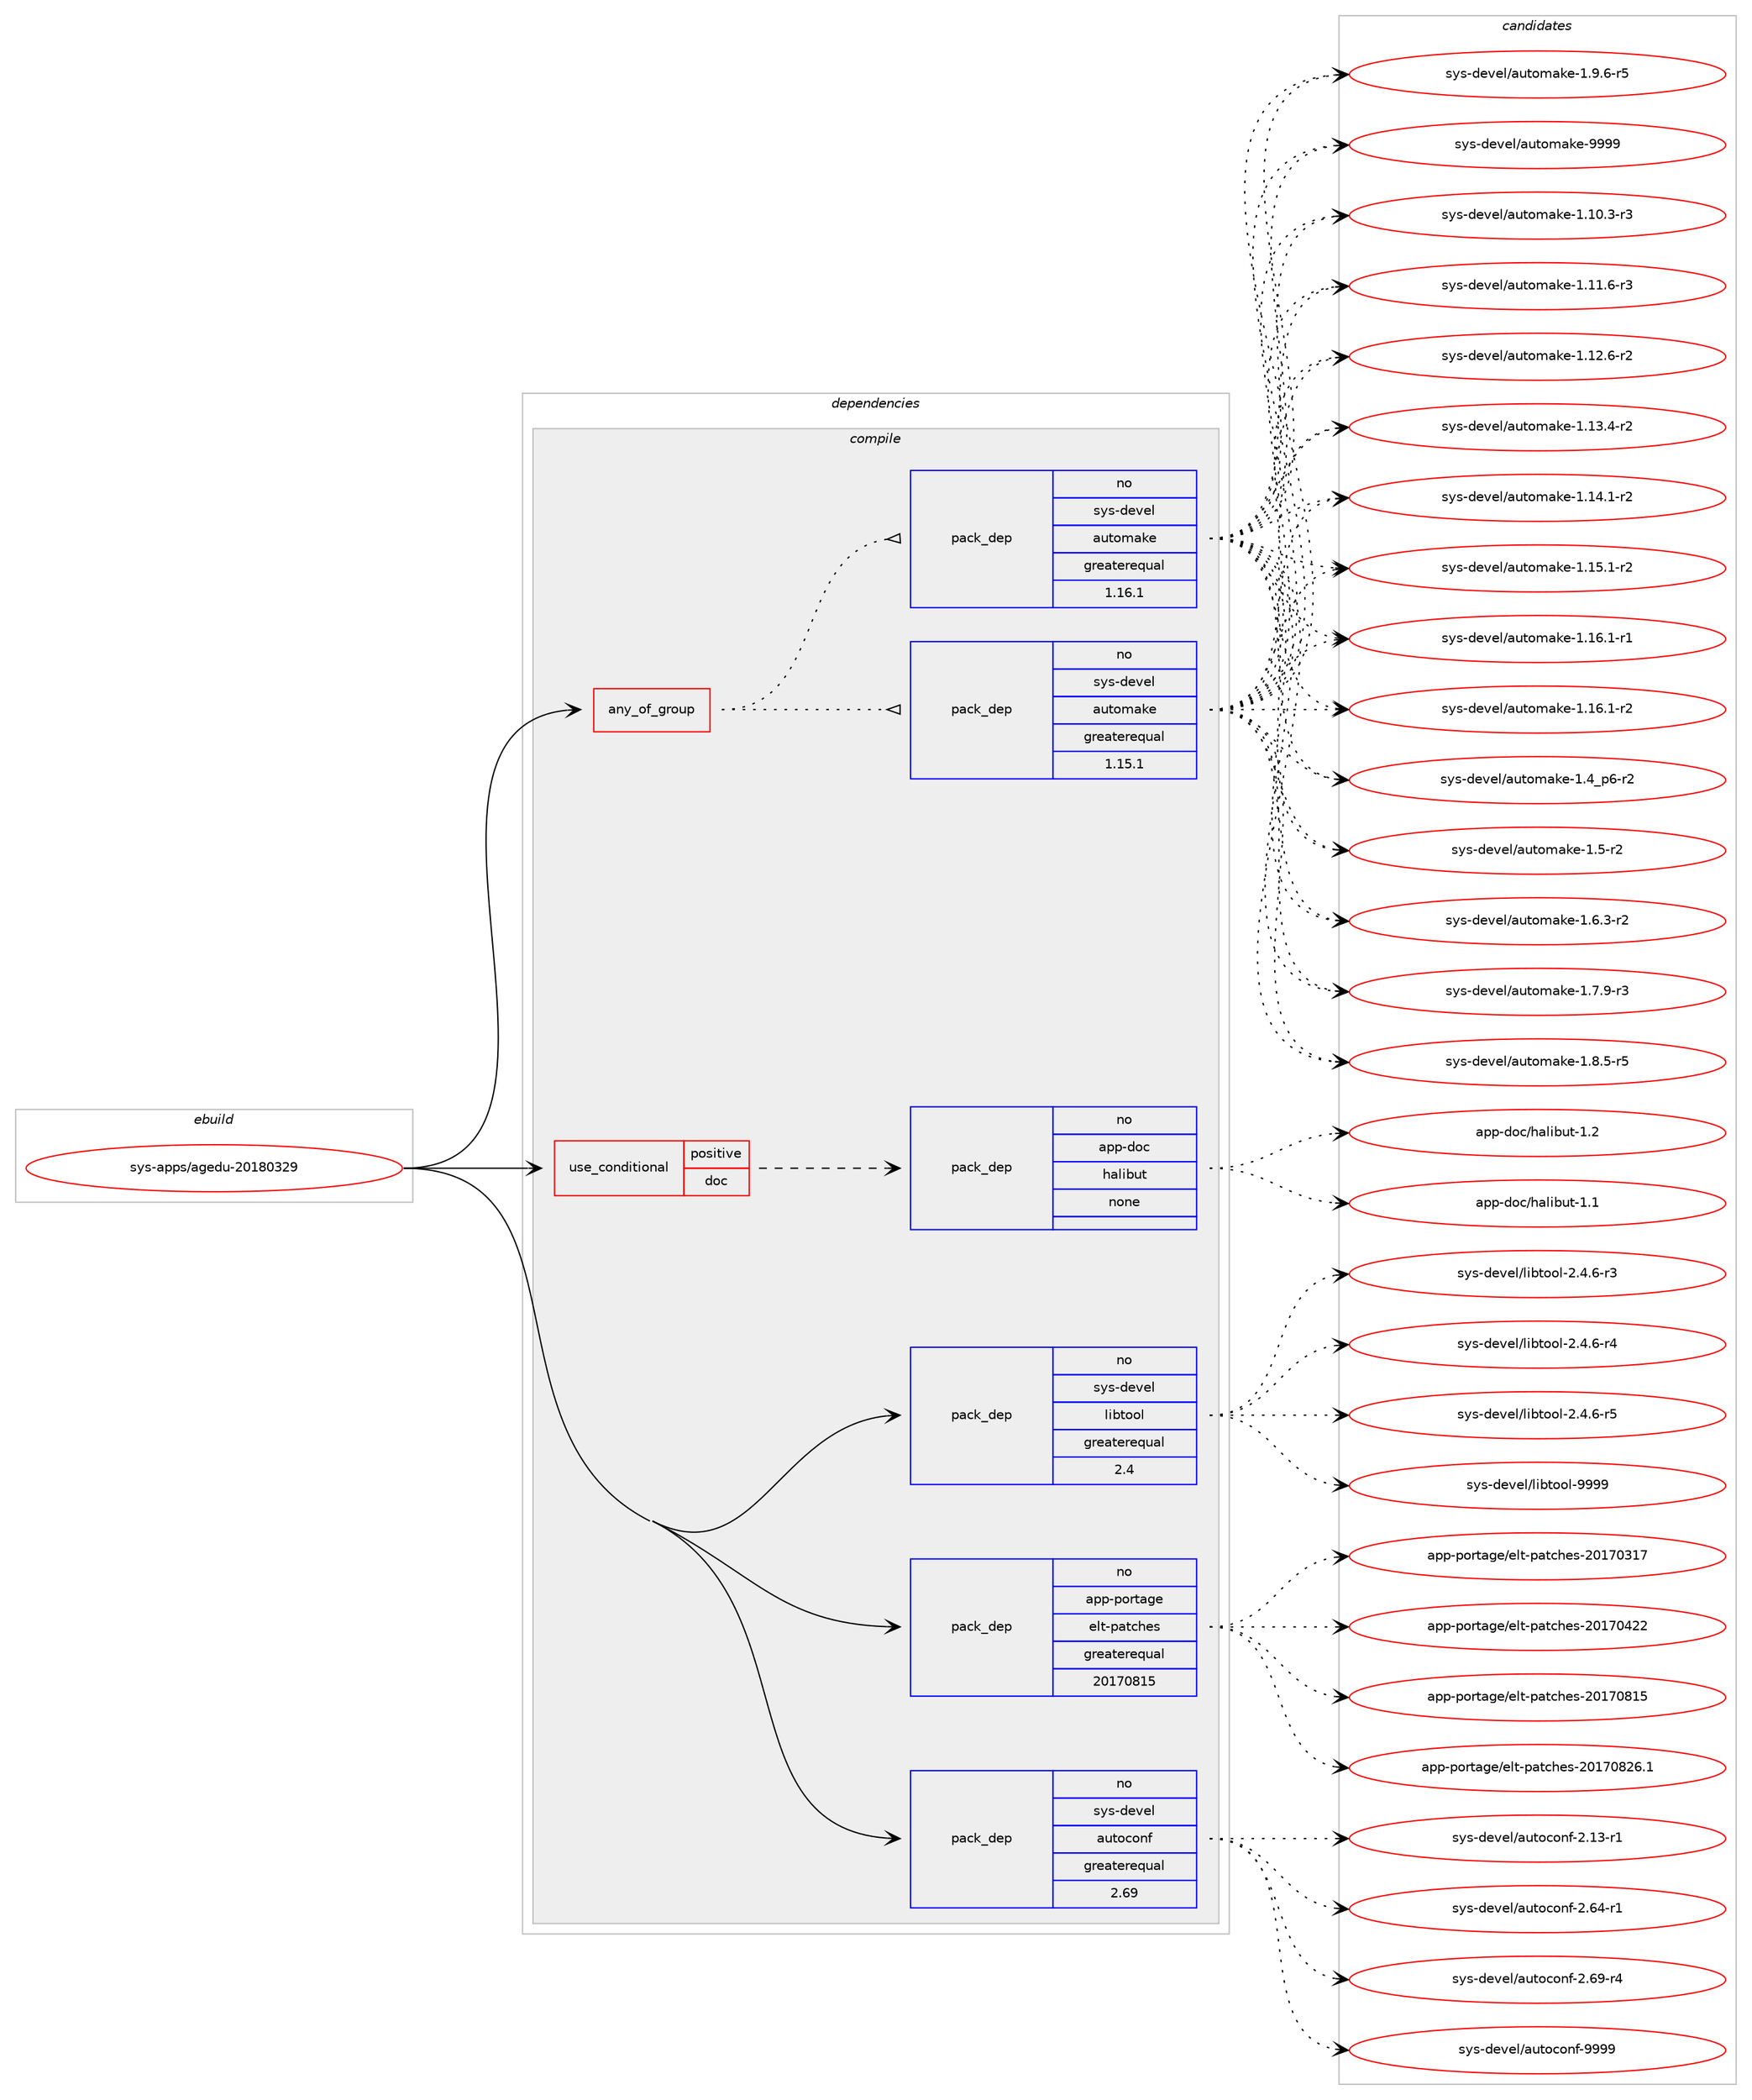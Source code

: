 digraph prolog {

# *************
# Graph options
# *************

newrank=true;
concentrate=true;
compound=true;
graph [rankdir=LR,fontname=Helvetica,fontsize=10,ranksep=1.5];#, ranksep=2.5, nodesep=0.2];
edge  [arrowhead=vee];
node  [fontname=Helvetica,fontsize=10];

# **********
# The ebuild
# **********

subgraph cluster_leftcol {
color=gray;
rank=same;
label=<<i>ebuild</i>>;
id [label="sys-apps/agedu-20180329", color=red, width=4, href="../sys-apps/agedu-20180329.svg"];
}

# ****************
# The dependencies
# ****************

subgraph cluster_midcol {
color=gray;
label=<<i>dependencies</i>>;
subgraph cluster_compile {
fillcolor="#eeeeee";
style=filled;
label=<<i>compile</i>>;
subgraph any14791 {
dependency873570 [label=<<TABLE BORDER="0" CELLBORDER="1" CELLSPACING="0" CELLPADDING="4"><TR><TD CELLPADDING="10">any_of_group</TD></TR></TABLE>>, shape=none, color=red];subgraph pack648008 {
dependency873571 [label=<<TABLE BORDER="0" CELLBORDER="1" CELLSPACING="0" CELLPADDING="4" WIDTH="220"><TR><TD ROWSPAN="6" CELLPADDING="30">pack_dep</TD></TR><TR><TD WIDTH="110">no</TD></TR><TR><TD>sys-devel</TD></TR><TR><TD>automake</TD></TR><TR><TD>greaterequal</TD></TR><TR><TD>1.16.1</TD></TR></TABLE>>, shape=none, color=blue];
}
dependency873570:e -> dependency873571:w [weight=20,style="dotted",arrowhead="oinv"];
subgraph pack648009 {
dependency873572 [label=<<TABLE BORDER="0" CELLBORDER="1" CELLSPACING="0" CELLPADDING="4" WIDTH="220"><TR><TD ROWSPAN="6" CELLPADDING="30">pack_dep</TD></TR><TR><TD WIDTH="110">no</TD></TR><TR><TD>sys-devel</TD></TR><TR><TD>automake</TD></TR><TR><TD>greaterequal</TD></TR><TR><TD>1.15.1</TD></TR></TABLE>>, shape=none, color=blue];
}
dependency873570:e -> dependency873572:w [weight=20,style="dotted",arrowhead="oinv"];
}
id:e -> dependency873570:w [weight=20,style="solid",arrowhead="vee"];
subgraph cond210259 {
dependency873573 [label=<<TABLE BORDER="0" CELLBORDER="1" CELLSPACING="0" CELLPADDING="4"><TR><TD ROWSPAN="3" CELLPADDING="10">use_conditional</TD></TR><TR><TD>positive</TD></TR><TR><TD>doc</TD></TR></TABLE>>, shape=none, color=red];
subgraph pack648010 {
dependency873574 [label=<<TABLE BORDER="0" CELLBORDER="1" CELLSPACING="0" CELLPADDING="4" WIDTH="220"><TR><TD ROWSPAN="6" CELLPADDING="30">pack_dep</TD></TR><TR><TD WIDTH="110">no</TD></TR><TR><TD>app-doc</TD></TR><TR><TD>halibut</TD></TR><TR><TD>none</TD></TR><TR><TD></TD></TR></TABLE>>, shape=none, color=blue];
}
dependency873573:e -> dependency873574:w [weight=20,style="dashed",arrowhead="vee"];
}
id:e -> dependency873573:w [weight=20,style="solid",arrowhead="vee"];
subgraph pack648011 {
dependency873575 [label=<<TABLE BORDER="0" CELLBORDER="1" CELLSPACING="0" CELLPADDING="4" WIDTH="220"><TR><TD ROWSPAN="6" CELLPADDING="30">pack_dep</TD></TR><TR><TD WIDTH="110">no</TD></TR><TR><TD>app-portage</TD></TR><TR><TD>elt-patches</TD></TR><TR><TD>greaterequal</TD></TR><TR><TD>20170815</TD></TR></TABLE>>, shape=none, color=blue];
}
id:e -> dependency873575:w [weight=20,style="solid",arrowhead="vee"];
subgraph pack648012 {
dependency873576 [label=<<TABLE BORDER="0" CELLBORDER="1" CELLSPACING="0" CELLPADDING="4" WIDTH="220"><TR><TD ROWSPAN="6" CELLPADDING="30">pack_dep</TD></TR><TR><TD WIDTH="110">no</TD></TR><TR><TD>sys-devel</TD></TR><TR><TD>autoconf</TD></TR><TR><TD>greaterequal</TD></TR><TR><TD>2.69</TD></TR></TABLE>>, shape=none, color=blue];
}
id:e -> dependency873576:w [weight=20,style="solid",arrowhead="vee"];
subgraph pack648013 {
dependency873577 [label=<<TABLE BORDER="0" CELLBORDER="1" CELLSPACING="0" CELLPADDING="4" WIDTH="220"><TR><TD ROWSPAN="6" CELLPADDING="30">pack_dep</TD></TR><TR><TD WIDTH="110">no</TD></TR><TR><TD>sys-devel</TD></TR><TR><TD>libtool</TD></TR><TR><TD>greaterequal</TD></TR><TR><TD>2.4</TD></TR></TABLE>>, shape=none, color=blue];
}
id:e -> dependency873577:w [weight=20,style="solid",arrowhead="vee"];
}
subgraph cluster_compileandrun {
fillcolor="#eeeeee";
style=filled;
label=<<i>compile and run</i>>;
}
subgraph cluster_run {
fillcolor="#eeeeee";
style=filled;
label=<<i>run</i>>;
}
}

# **************
# The candidates
# **************

subgraph cluster_choices {
rank=same;
color=gray;
label=<<i>candidates</i>>;

subgraph choice648008 {
color=black;
nodesep=1;
choice11512111545100101118101108479711711611110997107101454946494846514511451 [label="sys-devel/automake-1.10.3-r3", color=red, width=4,href="../sys-devel/automake-1.10.3-r3.svg"];
choice11512111545100101118101108479711711611110997107101454946494946544511451 [label="sys-devel/automake-1.11.6-r3", color=red, width=4,href="../sys-devel/automake-1.11.6-r3.svg"];
choice11512111545100101118101108479711711611110997107101454946495046544511450 [label="sys-devel/automake-1.12.6-r2", color=red, width=4,href="../sys-devel/automake-1.12.6-r2.svg"];
choice11512111545100101118101108479711711611110997107101454946495146524511450 [label="sys-devel/automake-1.13.4-r2", color=red, width=4,href="../sys-devel/automake-1.13.4-r2.svg"];
choice11512111545100101118101108479711711611110997107101454946495246494511450 [label="sys-devel/automake-1.14.1-r2", color=red, width=4,href="../sys-devel/automake-1.14.1-r2.svg"];
choice11512111545100101118101108479711711611110997107101454946495346494511450 [label="sys-devel/automake-1.15.1-r2", color=red, width=4,href="../sys-devel/automake-1.15.1-r2.svg"];
choice11512111545100101118101108479711711611110997107101454946495446494511449 [label="sys-devel/automake-1.16.1-r1", color=red, width=4,href="../sys-devel/automake-1.16.1-r1.svg"];
choice11512111545100101118101108479711711611110997107101454946495446494511450 [label="sys-devel/automake-1.16.1-r2", color=red, width=4,href="../sys-devel/automake-1.16.1-r2.svg"];
choice115121115451001011181011084797117116111109971071014549465295112544511450 [label="sys-devel/automake-1.4_p6-r2", color=red, width=4,href="../sys-devel/automake-1.4_p6-r2.svg"];
choice11512111545100101118101108479711711611110997107101454946534511450 [label="sys-devel/automake-1.5-r2", color=red, width=4,href="../sys-devel/automake-1.5-r2.svg"];
choice115121115451001011181011084797117116111109971071014549465446514511450 [label="sys-devel/automake-1.6.3-r2", color=red, width=4,href="../sys-devel/automake-1.6.3-r2.svg"];
choice115121115451001011181011084797117116111109971071014549465546574511451 [label="sys-devel/automake-1.7.9-r3", color=red, width=4,href="../sys-devel/automake-1.7.9-r3.svg"];
choice115121115451001011181011084797117116111109971071014549465646534511453 [label="sys-devel/automake-1.8.5-r5", color=red, width=4,href="../sys-devel/automake-1.8.5-r5.svg"];
choice115121115451001011181011084797117116111109971071014549465746544511453 [label="sys-devel/automake-1.9.6-r5", color=red, width=4,href="../sys-devel/automake-1.9.6-r5.svg"];
choice115121115451001011181011084797117116111109971071014557575757 [label="sys-devel/automake-9999", color=red, width=4,href="../sys-devel/automake-9999.svg"];
dependency873571:e -> choice11512111545100101118101108479711711611110997107101454946494846514511451:w [style=dotted,weight="100"];
dependency873571:e -> choice11512111545100101118101108479711711611110997107101454946494946544511451:w [style=dotted,weight="100"];
dependency873571:e -> choice11512111545100101118101108479711711611110997107101454946495046544511450:w [style=dotted,weight="100"];
dependency873571:e -> choice11512111545100101118101108479711711611110997107101454946495146524511450:w [style=dotted,weight="100"];
dependency873571:e -> choice11512111545100101118101108479711711611110997107101454946495246494511450:w [style=dotted,weight="100"];
dependency873571:e -> choice11512111545100101118101108479711711611110997107101454946495346494511450:w [style=dotted,weight="100"];
dependency873571:e -> choice11512111545100101118101108479711711611110997107101454946495446494511449:w [style=dotted,weight="100"];
dependency873571:e -> choice11512111545100101118101108479711711611110997107101454946495446494511450:w [style=dotted,weight="100"];
dependency873571:e -> choice115121115451001011181011084797117116111109971071014549465295112544511450:w [style=dotted,weight="100"];
dependency873571:e -> choice11512111545100101118101108479711711611110997107101454946534511450:w [style=dotted,weight="100"];
dependency873571:e -> choice115121115451001011181011084797117116111109971071014549465446514511450:w [style=dotted,weight="100"];
dependency873571:e -> choice115121115451001011181011084797117116111109971071014549465546574511451:w [style=dotted,weight="100"];
dependency873571:e -> choice115121115451001011181011084797117116111109971071014549465646534511453:w [style=dotted,weight="100"];
dependency873571:e -> choice115121115451001011181011084797117116111109971071014549465746544511453:w [style=dotted,weight="100"];
dependency873571:e -> choice115121115451001011181011084797117116111109971071014557575757:w [style=dotted,weight="100"];
}
subgraph choice648009 {
color=black;
nodesep=1;
choice11512111545100101118101108479711711611110997107101454946494846514511451 [label="sys-devel/automake-1.10.3-r3", color=red, width=4,href="../sys-devel/automake-1.10.3-r3.svg"];
choice11512111545100101118101108479711711611110997107101454946494946544511451 [label="sys-devel/automake-1.11.6-r3", color=red, width=4,href="../sys-devel/automake-1.11.6-r3.svg"];
choice11512111545100101118101108479711711611110997107101454946495046544511450 [label="sys-devel/automake-1.12.6-r2", color=red, width=4,href="../sys-devel/automake-1.12.6-r2.svg"];
choice11512111545100101118101108479711711611110997107101454946495146524511450 [label="sys-devel/automake-1.13.4-r2", color=red, width=4,href="../sys-devel/automake-1.13.4-r2.svg"];
choice11512111545100101118101108479711711611110997107101454946495246494511450 [label="sys-devel/automake-1.14.1-r2", color=red, width=4,href="../sys-devel/automake-1.14.1-r2.svg"];
choice11512111545100101118101108479711711611110997107101454946495346494511450 [label="sys-devel/automake-1.15.1-r2", color=red, width=4,href="../sys-devel/automake-1.15.1-r2.svg"];
choice11512111545100101118101108479711711611110997107101454946495446494511449 [label="sys-devel/automake-1.16.1-r1", color=red, width=4,href="../sys-devel/automake-1.16.1-r1.svg"];
choice11512111545100101118101108479711711611110997107101454946495446494511450 [label="sys-devel/automake-1.16.1-r2", color=red, width=4,href="../sys-devel/automake-1.16.1-r2.svg"];
choice115121115451001011181011084797117116111109971071014549465295112544511450 [label="sys-devel/automake-1.4_p6-r2", color=red, width=4,href="../sys-devel/automake-1.4_p6-r2.svg"];
choice11512111545100101118101108479711711611110997107101454946534511450 [label="sys-devel/automake-1.5-r2", color=red, width=4,href="../sys-devel/automake-1.5-r2.svg"];
choice115121115451001011181011084797117116111109971071014549465446514511450 [label="sys-devel/automake-1.6.3-r2", color=red, width=4,href="../sys-devel/automake-1.6.3-r2.svg"];
choice115121115451001011181011084797117116111109971071014549465546574511451 [label="sys-devel/automake-1.7.9-r3", color=red, width=4,href="../sys-devel/automake-1.7.9-r3.svg"];
choice115121115451001011181011084797117116111109971071014549465646534511453 [label="sys-devel/automake-1.8.5-r5", color=red, width=4,href="../sys-devel/automake-1.8.5-r5.svg"];
choice115121115451001011181011084797117116111109971071014549465746544511453 [label="sys-devel/automake-1.9.6-r5", color=red, width=4,href="../sys-devel/automake-1.9.6-r5.svg"];
choice115121115451001011181011084797117116111109971071014557575757 [label="sys-devel/automake-9999", color=red, width=4,href="../sys-devel/automake-9999.svg"];
dependency873572:e -> choice11512111545100101118101108479711711611110997107101454946494846514511451:w [style=dotted,weight="100"];
dependency873572:e -> choice11512111545100101118101108479711711611110997107101454946494946544511451:w [style=dotted,weight="100"];
dependency873572:e -> choice11512111545100101118101108479711711611110997107101454946495046544511450:w [style=dotted,weight="100"];
dependency873572:e -> choice11512111545100101118101108479711711611110997107101454946495146524511450:w [style=dotted,weight="100"];
dependency873572:e -> choice11512111545100101118101108479711711611110997107101454946495246494511450:w [style=dotted,weight="100"];
dependency873572:e -> choice11512111545100101118101108479711711611110997107101454946495346494511450:w [style=dotted,weight="100"];
dependency873572:e -> choice11512111545100101118101108479711711611110997107101454946495446494511449:w [style=dotted,weight="100"];
dependency873572:e -> choice11512111545100101118101108479711711611110997107101454946495446494511450:w [style=dotted,weight="100"];
dependency873572:e -> choice115121115451001011181011084797117116111109971071014549465295112544511450:w [style=dotted,weight="100"];
dependency873572:e -> choice11512111545100101118101108479711711611110997107101454946534511450:w [style=dotted,weight="100"];
dependency873572:e -> choice115121115451001011181011084797117116111109971071014549465446514511450:w [style=dotted,weight="100"];
dependency873572:e -> choice115121115451001011181011084797117116111109971071014549465546574511451:w [style=dotted,weight="100"];
dependency873572:e -> choice115121115451001011181011084797117116111109971071014549465646534511453:w [style=dotted,weight="100"];
dependency873572:e -> choice115121115451001011181011084797117116111109971071014549465746544511453:w [style=dotted,weight="100"];
dependency873572:e -> choice115121115451001011181011084797117116111109971071014557575757:w [style=dotted,weight="100"];
}
subgraph choice648010 {
color=black;
nodesep=1;
choice97112112451001119947104971081059811711645494649 [label="app-doc/halibut-1.1", color=red, width=4,href="../app-doc/halibut-1.1.svg"];
choice97112112451001119947104971081059811711645494650 [label="app-doc/halibut-1.2", color=red, width=4,href="../app-doc/halibut-1.2.svg"];
dependency873574:e -> choice97112112451001119947104971081059811711645494649:w [style=dotted,weight="100"];
dependency873574:e -> choice97112112451001119947104971081059811711645494650:w [style=dotted,weight="100"];
}
subgraph choice648011 {
color=black;
nodesep=1;
choice97112112451121111141169710310147101108116451129711699104101115455048495548514955 [label="app-portage/elt-patches-20170317", color=red, width=4,href="../app-portage/elt-patches-20170317.svg"];
choice97112112451121111141169710310147101108116451129711699104101115455048495548525050 [label="app-portage/elt-patches-20170422", color=red, width=4,href="../app-portage/elt-patches-20170422.svg"];
choice97112112451121111141169710310147101108116451129711699104101115455048495548564953 [label="app-portage/elt-patches-20170815", color=red, width=4,href="../app-portage/elt-patches-20170815.svg"];
choice971121124511211111411697103101471011081164511297116991041011154550484955485650544649 [label="app-portage/elt-patches-20170826.1", color=red, width=4,href="../app-portage/elt-patches-20170826.1.svg"];
dependency873575:e -> choice97112112451121111141169710310147101108116451129711699104101115455048495548514955:w [style=dotted,weight="100"];
dependency873575:e -> choice97112112451121111141169710310147101108116451129711699104101115455048495548525050:w [style=dotted,weight="100"];
dependency873575:e -> choice97112112451121111141169710310147101108116451129711699104101115455048495548564953:w [style=dotted,weight="100"];
dependency873575:e -> choice971121124511211111411697103101471011081164511297116991041011154550484955485650544649:w [style=dotted,weight="100"];
}
subgraph choice648012 {
color=black;
nodesep=1;
choice1151211154510010111810110847971171161119911111010245504649514511449 [label="sys-devel/autoconf-2.13-r1", color=red, width=4,href="../sys-devel/autoconf-2.13-r1.svg"];
choice1151211154510010111810110847971171161119911111010245504654524511449 [label="sys-devel/autoconf-2.64-r1", color=red, width=4,href="../sys-devel/autoconf-2.64-r1.svg"];
choice1151211154510010111810110847971171161119911111010245504654574511452 [label="sys-devel/autoconf-2.69-r4", color=red, width=4,href="../sys-devel/autoconf-2.69-r4.svg"];
choice115121115451001011181011084797117116111991111101024557575757 [label="sys-devel/autoconf-9999", color=red, width=4,href="../sys-devel/autoconf-9999.svg"];
dependency873576:e -> choice1151211154510010111810110847971171161119911111010245504649514511449:w [style=dotted,weight="100"];
dependency873576:e -> choice1151211154510010111810110847971171161119911111010245504654524511449:w [style=dotted,weight="100"];
dependency873576:e -> choice1151211154510010111810110847971171161119911111010245504654574511452:w [style=dotted,weight="100"];
dependency873576:e -> choice115121115451001011181011084797117116111991111101024557575757:w [style=dotted,weight="100"];
}
subgraph choice648013 {
color=black;
nodesep=1;
choice1151211154510010111810110847108105981161111111084550465246544511451 [label="sys-devel/libtool-2.4.6-r3", color=red, width=4,href="../sys-devel/libtool-2.4.6-r3.svg"];
choice1151211154510010111810110847108105981161111111084550465246544511452 [label="sys-devel/libtool-2.4.6-r4", color=red, width=4,href="../sys-devel/libtool-2.4.6-r4.svg"];
choice1151211154510010111810110847108105981161111111084550465246544511453 [label="sys-devel/libtool-2.4.6-r5", color=red, width=4,href="../sys-devel/libtool-2.4.6-r5.svg"];
choice1151211154510010111810110847108105981161111111084557575757 [label="sys-devel/libtool-9999", color=red, width=4,href="../sys-devel/libtool-9999.svg"];
dependency873577:e -> choice1151211154510010111810110847108105981161111111084550465246544511451:w [style=dotted,weight="100"];
dependency873577:e -> choice1151211154510010111810110847108105981161111111084550465246544511452:w [style=dotted,weight="100"];
dependency873577:e -> choice1151211154510010111810110847108105981161111111084550465246544511453:w [style=dotted,weight="100"];
dependency873577:e -> choice1151211154510010111810110847108105981161111111084557575757:w [style=dotted,weight="100"];
}
}

}

